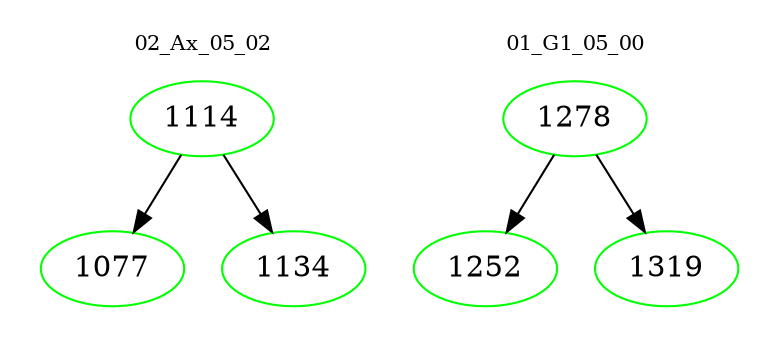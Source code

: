 digraph{
subgraph cluster_0 {
color = white
label = "02_Ax_05_02";
fontsize=10;
T0_1114 [label="1114", color="green"]
T0_1114 -> T0_1077 [color="black"]
T0_1077 [label="1077", color="green"]
T0_1114 -> T0_1134 [color="black"]
T0_1134 [label="1134", color="green"]
}
subgraph cluster_1 {
color = white
label = "01_G1_05_00";
fontsize=10;
T1_1278 [label="1278", color="green"]
T1_1278 -> T1_1252 [color="black"]
T1_1252 [label="1252", color="green"]
T1_1278 -> T1_1319 [color="black"]
T1_1319 [label="1319", color="green"]
}
}
